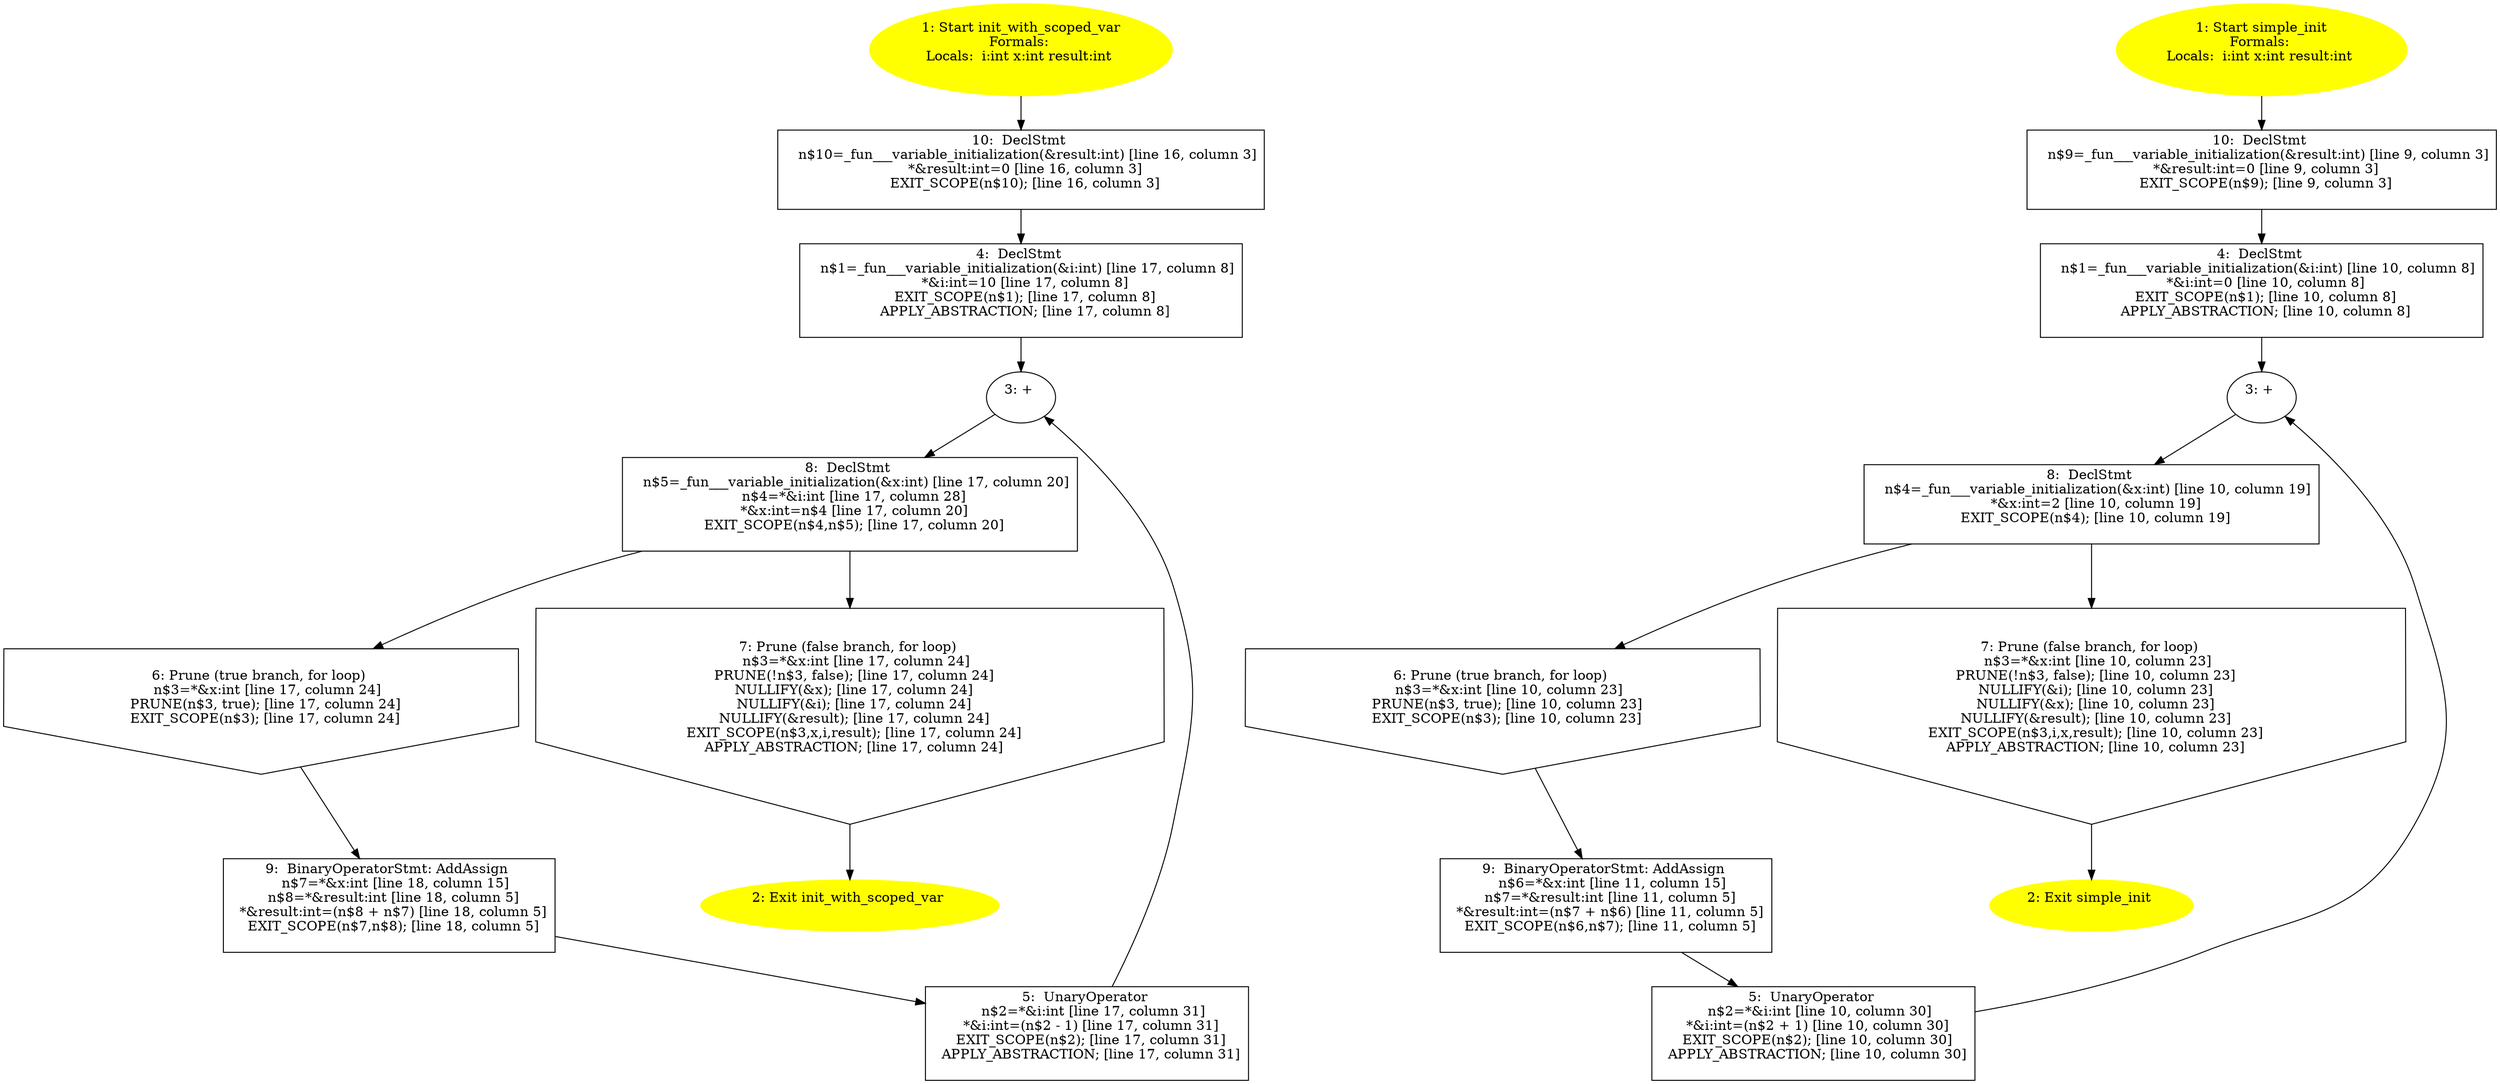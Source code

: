 /* @generated */
digraph cfg {
"init_with_scoped_var#8128013931289981830.1ee58ae56eeb1744bf4b3cc5c8cf5d42_1" [label="1: Start init_with_scoped_var\nFormals: \nLocals:  i:int x:int result:int \n  " color=yellow style=filled]
	

	 "init_with_scoped_var#8128013931289981830.1ee58ae56eeb1744bf4b3cc5c8cf5d42_1" -> "init_with_scoped_var#8128013931289981830.1ee58ae56eeb1744bf4b3cc5c8cf5d42_10" ;
"init_with_scoped_var#8128013931289981830.1ee58ae56eeb1744bf4b3cc5c8cf5d42_2" [label="2: Exit init_with_scoped_var \n  " color=yellow style=filled]
	

"init_with_scoped_var#8128013931289981830.1ee58ae56eeb1744bf4b3cc5c8cf5d42_3" [label="3: + \n  " ]
	

	 "init_with_scoped_var#8128013931289981830.1ee58ae56eeb1744bf4b3cc5c8cf5d42_3" -> "init_with_scoped_var#8128013931289981830.1ee58ae56eeb1744bf4b3cc5c8cf5d42_8" ;
"init_with_scoped_var#8128013931289981830.1ee58ae56eeb1744bf4b3cc5c8cf5d42_4" [label="4:  DeclStmt \n   n$1=_fun___variable_initialization(&i:int) [line 17, column 8]\n  *&i:int=10 [line 17, column 8]\n  EXIT_SCOPE(n$1); [line 17, column 8]\n  APPLY_ABSTRACTION; [line 17, column 8]\n " shape="box"]
	

	 "init_with_scoped_var#8128013931289981830.1ee58ae56eeb1744bf4b3cc5c8cf5d42_4" -> "init_with_scoped_var#8128013931289981830.1ee58ae56eeb1744bf4b3cc5c8cf5d42_3" ;
"init_with_scoped_var#8128013931289981830.1ee58ae56eeb1744bf4b3cc5c8cf5d42_5" [label="5:  UnaryOperator \n   n$2=*&i:int [line 17, column 31]\n  *&i:int=(n$2 - 1) [line 17, column 31]\n  EXIT_SCOPE(n$2); [line 17, column 31]\n  APPLY_ABSTRACTION; [line 17, column 31]\n " shape="box"]
	

	 "init_with_scoped_var#8128013931289981830.1ee58ae56eeb1744bf4b3cc5c8cf5d42_5" -> "init_with_scoped_var#8128013931289981830.1ee58ae56eeb1744bf4b3cc5c8cf5d42_3" ;
"init_with_scoped_var#8128013931289981830.1ee58ae56eeb1744bf4b3cc5c8cf5d42_6" [label="6: Prune (true branch, for loop) \n   n$3=*&x:int [line 17, column 24]\n  PRUNE(n$3, true); [line 17, column 24]\n  EXIT_SCOPE(n$3); [line 17, column 24]\n " shape="invhouse"]
	

	 "init_with_scoped_var#8128013931289981830.1ee58ae56eeb1744bf4b3cc5c8cf5d42_6" -> "init_with_scoped_var#8128013931289981830.1ee58ae56eeb1744bf4b3cc5c8cf5d42_9" ;
"init_with_scoped_var#8128013931289981830.1ee58ae56eeb1744bf4b3cc5c8cf5d42_7" [label="7: Prune (false branch, for loop) \n   n$3=*&x:int [line 17, column 24]\n  PRUNE(!n$3, false); [line 17, column 24]\n  NULLIFY(&x); [line 17, column 24]\n  NULLIFY(&i); [line 17, column 24]\n  NULLIFY(&result); [line 17, column 24]\n  EXIT_SCOPE(n$3,x,i,result); [line 17, column 24]\n  APPLY_ABSTRACTION; [line 17, column 24]\n " shape="invhouse"]
	

	 "init_with_scoped_var#8128013931289981830.1ee58ae56eeb1744bf4b3cc5c8cf5d42_7" -> "init_with_scoped_var#8128013931289981830.1ee58ae56eeb1744bf4b3cc5c8cf5d42_2" ;
"init_with_scoped_var#8128013931289981830.1ee58ae56eeb1744bf4b3cc5c8cf5d42_8" [label="8:  DeclStmt \n   n$5=_fun___variable_initialization(&x:int) [line 17, column 20]\n  n$4=*&i:int [line 17, column 28]\n  *&x:int=n$4 [line 17, column 20]\n  EXIT_SCOPE(n$4,n$5); [line 17, column 20]\n " shape="box"]
	

	 "init_with_scoped_var#8128013931289981830.1ee58ae56eeb1744bf4b3cc5c8cf5d42_8" -> "init_with_scoped_var#8128013931289981830.1ee58ae56eeb1744bf4b3cc5c8cf5d42_6" ;
	 "init_with_scoped_var#8128013931289981830.1ee58ae56eeb1744bf4b3cc5c8cf5d42_8" -> "init_with_scoped_var#8128013931289981830.1ee58ae56eeb1744bf4b3cc5c8cf5d42_7" ;
"init_with_scoped_var#8128013931289981830.1ee58ae56eeb1744bf4b3cc5c8cf5d42_9" [label="9:  BinaryOperatorStmt: AddAssign \n   n$7=*&x:int [line 18, column 15]\n  n$8=*&result:int [line 18, column 5]\n  *&result:int=(n$8 + n$7) [line 18, column 5]\n  EXIT_SCOPE(n$7,n$8); [line 18, column 5]\n " shape="box"]
	

	 "init_with_scoped_var#8128013931289981830.1ee58ae56eeb1744bf4b3cc5c8cf5d42_9" -> "init_with_scoped_var#8128013931289981830.1ee58ae56eeb1744bf4b3cc5c8cf5d42_5" ;
"init_with_scoped_var#8128013931289981830.1ee58ae56eeb1744bf4b3cc5c8cf5d42_10" [label="10:  DeclStmt \n   n$10=_fun___variable_initialization(&result:int) [line 16, column 3]\n  *&result:int=0 [line 16, column 3]\n  EXIT_SCOPE(n$10); [line 16, column 3]\n " shape="box"]
	

	 "init_with_scoped_var#8128013931289981830.1ee58ae56eeb1744bf4b3cc5c8cf5d42_10" -> "init_with_scoped_var#8128013931289981830.1ee58ae56eeb1744bf4b3cc5c8cf5d42_4" ;
"simple_init#1527365342003611175.8f75bf8cf2aefccd4d47ab9274e1f9af_1" [label="1: Start simple_init\nFormals: \nLocals:  i:int x:int result:int \n  " color=yellow style=filled]
	

	 "simple_init#1527365342003611175.8f75bf8cf2aefccd4d47ab9274e1f9af_1" -> "simple_init#1527365342003611175.8f75bf8cf2aefccd4d47ab9274e1f9af_10" ;
"simple_init#1527365342003611175.8f75bf8cf2aefccd4d47ab9274e1f9af_2" [label="2: Exit simple_init \n  " color=yellow style=filled]
	

"simple_init#1527365342003611175.8f75bf8cf2aefccd4d47ab9274e1f9af_3" [label="3: + \n  " ]
	

	 "simple_init#1527365342003611175.8f75bf8cf2aefccd4d47ab9274e1f9af_3" -> "simple_init#1527365342003611175.8f75bf8cf2aefccd4d47ab9274e1f9af_8" ;
"simple_init#1527365342003611175.8f75bf8cf2aefccd4d47ab9274e1f9af_4" [label="4:  DeclStmt \n   n$1=_fun___variable_initialization(&i:int) [line 10, column 8]\n  *&i:int=0 [line 10, column 8]\n  EXIT_SCOPE(n$1); [line 10, column 8]\n  APPLY_ABSTRACTION; [line 10, column 8]\n " shape="box"]
	

	 "simple_init#1527365342003611175.8f75bf8cf2aefccd4d47ab9274e1f9af_4" -> "simple_init#1527365342003611175.8f75bf8cf2aefccd4d47ab9274e1f9af_3" ;
"simple_init#1527365342003611175.8f75bf8cf2aefccd4d47ab9274e1f9af_5" [label="5:  UnaryOperator \n   n$2=*&i:int [line 10, column 30]\n  *&i:int=(n$2 + 1) [line 10, column 30]\n  EXIT_SCOPE(n$2); [line 10, column 30]\n  APPLY_ABSTRACTION; [line 10, column 30]\n " shape="box"]
	

	 "simple_init#1527365342003611175.8f75bf8cf2aefccd4d47ab9274e1f9af_5" -> "simple_init#1527365342003611175.8f75bf8cf2aefccd4d47ab9274e1f9af_3" ;
"simple_init#1527365342003611175.8f75bf8cf2aefccd4d47ab9274e1f9af_6" [label="6: Prune (true branch, for loop) \n   n$3=*&x:int [line 10, column 23]\n  PRUNE(n$3, true); [line 10, column 23]\n  EXIT_SCOPE(n$3); [line 10, column 23]\n " shape="invhouse"]
	

	 "simple_init#1527365342003611175.8f75bf8cf2aefccd4d47ab9274e1f9af_6" -> "simple_init#1527365342003611175.8f75bf8cf2aefccd4d47ab9274e1f9af_9" ;
"simple_init#1527365342003611175.8f75bf8cf2aefccd4d47ab9274e1f9af_7" [label="7: Prune (false branch, for loop) \n   n$3=*&x:int [line 10, column 23]\n  PRUNE(!n$3, false); [line 10, column 23]\n  NULLIFY(&i); [line 10, column 23]\n  NULLIFY(&x); [line 10, column 23]\n  NULLIFY(&result); [line 10, column 23]\n  EXIT_SCOPE(n$3,i,x,result); [line 10, column 23]\n  APPLY_ABSTRACTION; [line 10, column 23]\n " shape="invhouse"]
	

	 "simple_init#1527365342003611175.8f75bf8cf2aefccd4d47ab9274e1f9af_7" -> "simple_init#1527365342003611175.8f75bf8cf2aefccd4d47ab9274e1f9af_2" ;
"simple_init#1527365342003611175.8f75bf8cf2aefccd4d47ab9274e1f9af_8" [label="8:  DeclStmt \n   n$4=_fun___variable_initialization(&x:int) [line 10, column 19]\n  *&x:int=2 [line 10, column 19]\n  EXIT_SCOPE(n$4); [line 10, column 19]\n " shape="box"]
	

	 "simple_init#1527365342003611175.8f75bf8cf2aefccd4d47ab9274e1f9af_8" -> "simple_init#1527365342003611175.8f75bf8cf2aefccd4d47ab9274e1f9af_6" ;
	 "simple_init#1527365342003611175.8f75bf8cf2aefccd4d47ab9274e1f9af_8" -> "simple_init#1527365342003611175.8f75bf8cf2aefccd4d47ab9274e1f9af_7" ;
"simple_init#1527365342003611175.8f75bf8cf2aefccd4d47ab9274e1f9af_9" [label="9:  BinaryOperatorStmt: AddAssign \n   n$6=*&x:int [line 11, column 15]\n  n$7=*&result:int [line 11, column 5]\n  *&result:int=(n$7 + n$6) [line 11, column 5]\n  EXIT_SCOPE(n$6,n$7); [line 11, column 5]\n " shape="box"]
	

	 "simple_init#1527365342003611175.8f75bf8cf2aefccd4d47ab9274e1f9af_9" -> "simple_init#1527365342003611175.8f75bf8cf2aefccd4d47ab9274e1f9af_5" ;
"simple_init#1527365342003611175.8f75bf8cf2aefccd4d47ab9274e1f9af_10" [label="10:  DeclStmt \n   n$9=_fun___variable_initialization(&result:int) [line 9, column 3]\n  *&result:int=0 [line 9, column 3]\n  EXIT_SCOPE(n$9); [line 9, column 3]\n " shape="box"]
	

	 "simple_init#1527365342003611175.8f75bf8cf2aefccd4d47ab9274e1f9af_10" -> "simple_init#1527365342003611175.8f75bf8cf2aefccd4d47ab9274e1f9af_4" ;
}
